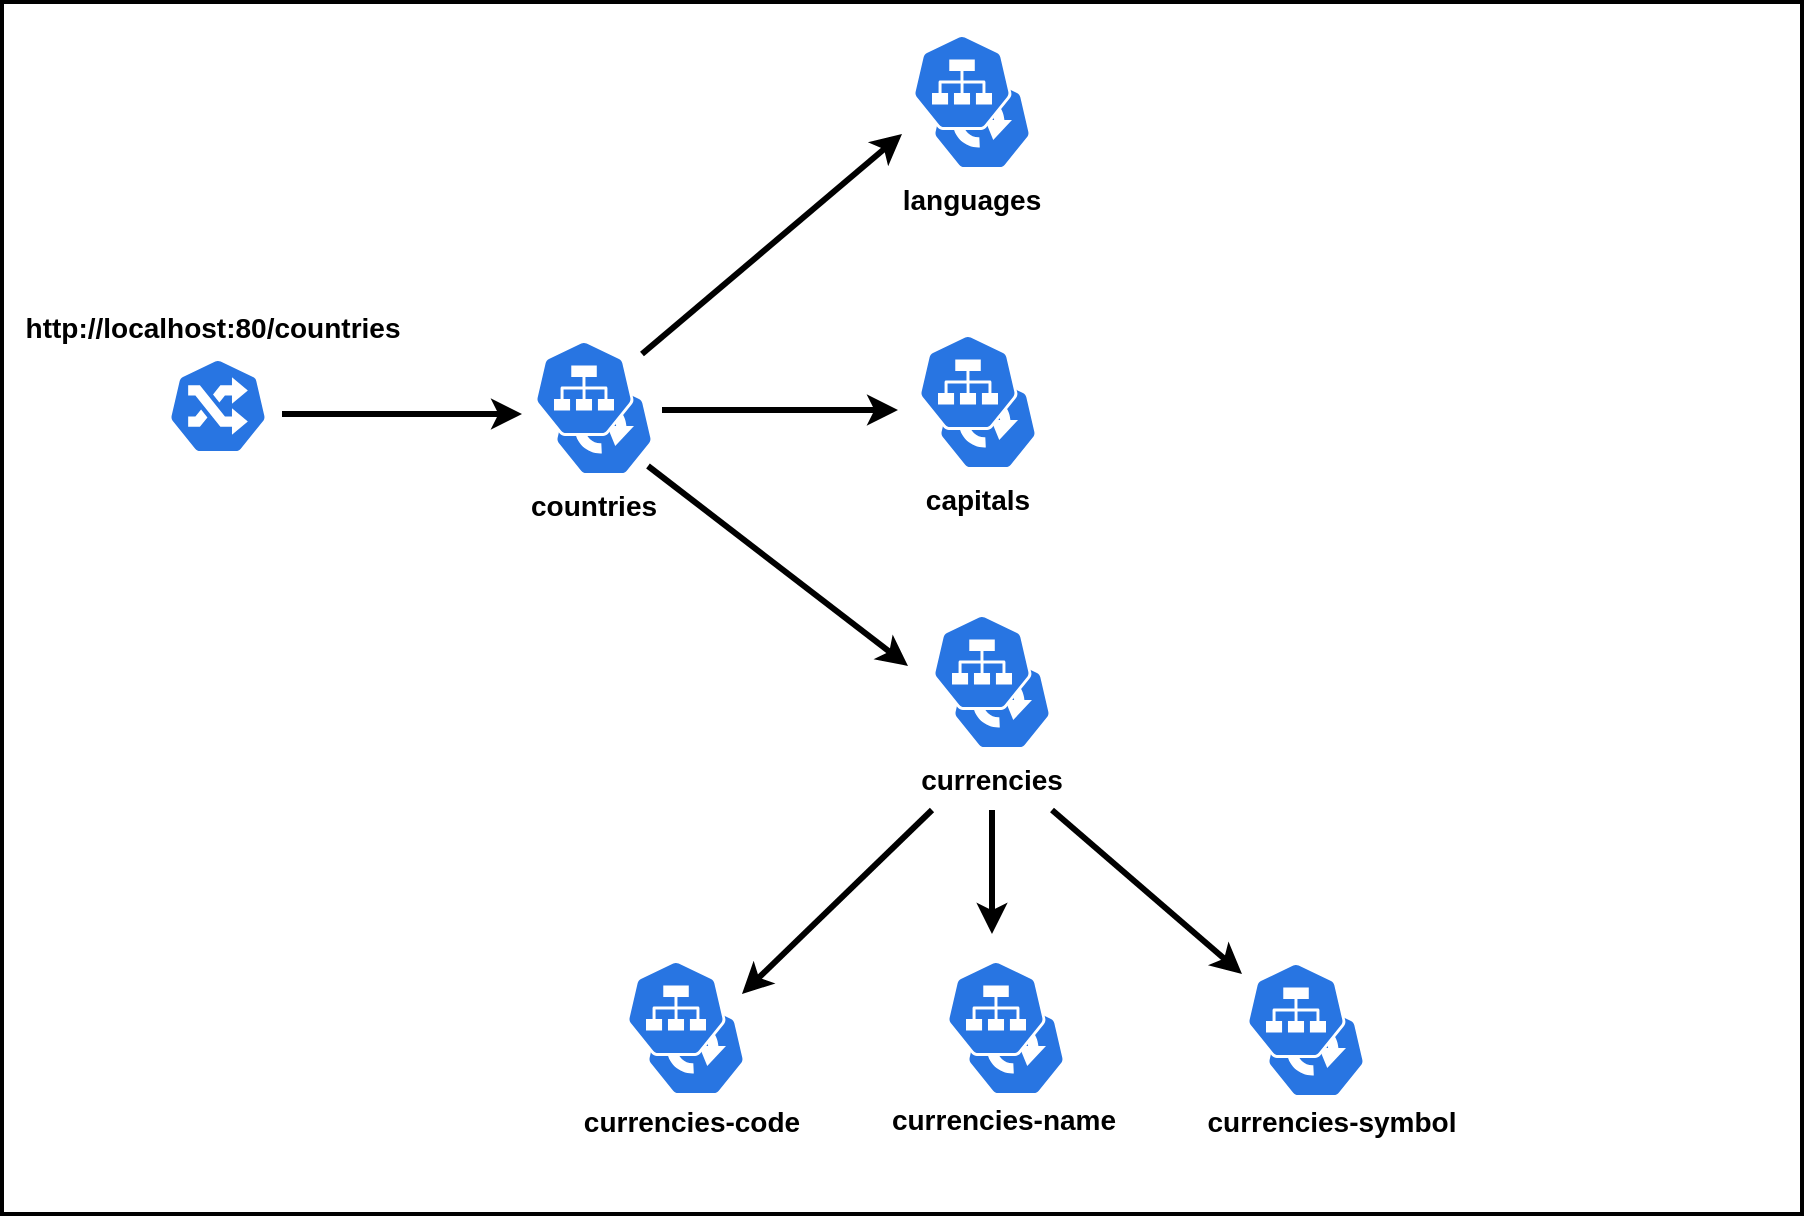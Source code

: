 <mxfile version="20.7.4" type="device"><diagram id="erA5z5Qy8g1M1Cbpg5ol" name="Page-1"><mxGraphModel dx="1831" dy="1272" grid="1" gridSize="10" guides="1" tooltips="1" connect="1" arrows="1" fold="1" page="1" pageScale="1" pageWidth="827" pageHeight="1169" math="0" shadow="0"><root><mxCell id="0"/><mxCell id="1" parent="0"/><mxCell id="UXNcPwsICG15KdRZEL2E-26" value="" style="rounded=0;whiteSpace=wrap;html=1;strokeWidth=2;fontStyle=1" parent="1" vertex="1"><mxGeometry x="-760" y="44" width="900" height="606" as="geometry"/></mxCell><mxCell id="fSo0j77OcVH3o-PAKyo7-1" value="" style="sketch=0;html=1;dashed=0;whitespace=wrap;fillColor=#2875E2;strokeColor=#ffffff;points=[[0.005,0.63,0],[0.1,0.2,0],[0.9,0.2,0],[0.5,0,0],[0.995,0.63,0],[0.72,0.99,0],[0.5,1,0],[0.28,0.99,0]];verticalLabelPosition=bottom;align=center;verticalAlign=top;shape=mxgraph.kubernetes.icon;prIcon=ing;strokeWidth=2;" vertex="1" parent="1"><mxGeometry x="-677" y="222" width="50" height="48" as="geometry"/></mxCell><mxCell id="fSo0j77OcVH3o-PAKyo7-2" value="" style="sketch=0;html=1;dashed=0;whitespace=wrap;fillColor=#2875E2;strokeColor=#ffffff;points=[[0.005,0.63,0],[0.1,0.2,0],[0.9,0.2,0],[0.5,0,0],[0.995,0.63,0],[0.72,0.99,0],[0.5,1,0],[0.28,0.99,0]];verticalLabelPosition=bottom;align=center;verticalAlign=top;shape=mxgraph.kubernetes.icon;prIcon=deploy" vertex="1" parent="1"><mxGeometry x="-484" y="233" width="50" height="48" as="geometry"/></mxCell><mxCell id="fSo0j77OcVH3o-PAKyo7-3" value="" style="sketch=0;html=1;dashed=0;whitespace=wrap;fillColor=#2875E2;strokeColor=#ffffff;points=[[0.005,0.63,0],[0.1,0.2,0],[0.9,0.2,0],[0.5,0,0],[0.995,0.63,0],[0.72,0.99,0],[0.5,1,0],[0.28,0.99,0]];verticalLabelPosition=bottom;align=center;verticalAlign=top;shape=mxgraph.kubernetes.icon;prIcon=svc" vertex="1" parent="1"><mxGeometry x="-494" y="213" width="50" height="48" as="geometry"/></mxCell><mxCell id="fSo0j77OcVH3o-PAKyo7-4" value="&lt;b&gt;&lt;font style=&quot;font-size: 14px;&quot;&gt;countries&lt;/font&gt;&lt;/b&gt;" style="text;html=1;strokeColor=none;fillColor=none;align=center;verticalAlign=middle;whiteSpace=wrap;rounded=0;" vertex="1" parent="1"><mxGeometry x="-494" y="281" width="60" height="30" as="geometry"/></mxCell><mxCell id="fSo0j77OcVH3o-PAKyo7-8" value="" style="sketch=0;html=1;dashed=0;whitespace=wrap;fillColor=#2875E2;strokeColor=#ffffff;points=[[0.005,0.63,0],[0.1,0.2,0],[0.9,0.2,0],[0.5,0,0],[0.995,0.63,0],[0.72,0.99,0],[0.5,1,0],[0.28,0.99,0]];verticalLabelPosition=bottom;align=center;verticalAlign=top;shape=mxgraph.kubernetes.icon;prIcon=deploy" vertex="1" parent="1"><mxGeometry x="-292" y="230" width="50" height="48" as="geometry"/></mxCell><mxCell id="fSo0j77OcVH3o-PAKyo7-9" value="" style="sketch=0;html=1;dashed=0;whitespace=wrap;fillColor=#2875E2;strokeColor=#ffffff;points=[[0.005,0.63,0],[0.1,0.2,0],[0.9,0.2,0],[0.5,0,0],[0.995,0.63,0],[0.72,0.99,0],[0.5,1,0],[0.28,0.99,0]];verticalLabelPosition=bottom;align=center;verticalAlign=top;shape=mxgraph.kubernetes.icon;prIcon=svc" vertex="1" parent="1"><mxGeometry x="-302" y="210" width="50" height="48" as="geometry"/></mxCell><mxCell id="fSo0j77OcVH3o-PAKyo7-10" value="&lt;b&gt;&lt;font style=&quot;font-size: 14px;&quot;&gt;capitals&lt;/font&gt;&lt;/b&gt;" style="text;html=1;strokeColor=none;fillColor=none;align=center;verticalAlign=middle;whiteSpace=wrap;rounded=0;" vertex="1" parent="1"><mxGeometry x="-302" y="278" width="60" height="30" as="geometry"/></mxCell><mxCell id="fSo0j77OcVH3o-PAKyo7-11" value="" style="sketch=0;html=1;dashed=0;whitespace=wrap;fillColor=#2875E2;strokeColor=#ffffff;points=[[0.005,0.63,0],[0.1,0.2,0],[0.9,0.2,0],[0.5,0,0],[0.995,0.63,0],[0.72,0.99,0],[0.5,1,0],[0.28,0.99,0]];verticalLabelPosition=bottom;align=center;verticalAlign=top;shape=mxgraph.kubernetes.icon;prIcon=deploy" vertex="1" parent="1"><mxGeometry x="-295" y="80" width="50" height="48" as="geometry"/></mxCell><mxCell id="fSo0j77OcVH3o-PAKyo7-12" value="" style="sketch=0;html=1;dashed=0;whitespace=wrap;fillColor=#2875E2;strokeColor=#ffffff;points=[[0.005,0.63,0],[0.1,0.2,0],[0.9,0.2,0],[0.5,0,0],[0.995,0.63,0],[0.72,0.99,0],[0.5,1,0],[0.28,0.99,0]];verticalLabelPosition=bottom;align=center;verticalAlign=top;shape=mxgraph.kubernetes.icon;prIcon=svc" vertex="1" parent="1"><mxGeometry x="-305" y="60" width="50" height="48" as="geometry"/></mxCell><mxCell id="fSo0j77OcVH3o-PAKyo7-13" value="&lt;b&gt;&lt;font style=&quot;font-size: 14px;&quot;&gt;languages&lt;/font&gt;&lt;/b&gt;" style="text;html=1;strokeColor=none;fillColor=none;align=center;verticalAlign=middle;whiteSpace=wrap;rounded=0;" vertex="1" parent="1"><mxGeometry x="-305" y="128" width="60" height="30" as="geometry"/></mxCell><mxCell id="fSo0j77OcVH3o-PAKyo7-14" value="" style="sketch=0;html=1;dashed=0;whitespace=wrap;fillColor=#2875E2;strokeColor=#ffffff;points=[[0.005,0.63,0],[0.1,0.2,0],[0.9,0.2,0],[0.5,0,0],[0.995,0.63,0],[0.72,0.99,0],[0.5,1,0],[0.28,0.99,0]];verticalLabelPosition=bottom;align=center;verticalAlign=top;shape=mxgraph.kubernetes.icon;prIcon=deploy" vertex="1" parent="1"><mxGeometry x="-285" y="370" width="50" height="48" as="geometry"/></mxCell><mxCell id="fSo0j77OcVH3o-PAKyo7-15" value="" style="sketch=0;html=1;dashed=0;whitespace=wrap;fillColor=#2875E2;strokeColor=#ffffff;points=[[0.005,0.63,0],[0.1,0.2,0],[0.9,0.2,0],[0.5,0,0],[0.995,0.63,0],[0.72,0.99,0],[0.5,1,0],[0.28,0.99,0]];verticalLabelPosition=bottom;align=center;verticalAlign=top;shape=mxgraph.kubernetes.icon;prIcon=svc" vertex="1" parent="1"><mxGeometry x="-295" y="350" width="50" height="48" as="geometry"/></mxCell><mxCell id="fSo0j77OcVH3o-PAKyo7-16" value="&lt;b&gt;&lt;font style=&quot;font-size: 14px;&quot;&gt;currencies&lt;/font&gt;&lt;/b&gt;" style="text;html=1;strokeColor=none;fillColor=none;align=center;verticalAlign=middle;whiteSpace=wrap;rounded=0;" vertex="1" parent="1"><mxGeometry x="-295" y="418" width="60" height="30" as="geometry"/></mxCell><mxCell id="fSo0j77OcVH3o-PAKyo7-18" value="" style="sketch=0;html=1;dashed=0;whitespace=wrap;fillColor=#2875E2;strokeColor=#ffffff;points=[[0.005,0.63,0],[0.1,0.2,0],[0.9,0.2,0],[0.5,0,0],[0.995,0.63,0],[0.72,0.99,0],[0.5,1,0],[0.28,0.99,0]];verticalLabelPosition=bottom;align=center;verticalAlign=top;shape=mxgraph.kubernetes.icon;prIcon=deploy" vertex="1" parent="1"><mxGeometry x="-128" y="544" width="50" height="48" as="geometry"/></mxCell><mxCell id="fSo0j77OcVH3o-PAKyo7-19" value="" style="sketch=0;html=1;dashed=0;whitespace=wrap;fillColor=#2875E2;strokeColor=#ffffff;points=[[0.005,0.63,0],[0.1,0.2,0],[0.9,0.2,0],[0.5,0,0],[0.995,0.63,0],[0.72,0.99,0],[0.5,1,0],[0.28,0.99,0]];verticalLabelPosition=bottom;align=center;verticalAlign=top;shape=mxgraph.kubernetes.icon;prIcon=svc" vertex="1" parent="1"><mxGeometry x="-138" y="524" width="50" height="48" as="geometry"/></mxCell><mxCell id="fSo0j77OcVH3o-PAKyo7-20" value="&lt;b&gt;&lt;font style=&quot;font-size: 14px;&quot;&gt;currencies-symbol&lt;/font&gt;&lt;/b&gt;" style="text;html=1;strokeColor=none;fillColor=none;align=center;verticalAlign=middle;whiteSpace=wrap;rounded=0;" vertex="1" parent="1"><mxGeometry x="-170" y="589" width="150" height="30" as="geometry"/></mxCell><mxCell id="fSo0j77OcVH3o-PAKyo7-21" value="" style="sketch=0;html=1;dashed=0;whitespace=wrap;fillColor=#2875E2;strokeColor=#ffffff;points=[[0.005,0.63,0],[0.1,0.2,0],[0.9,0.2,0],[0.5,0,0],[0.995,0.63,0],[0.72,0.99,0],[0.5,1,0],[0.28,0.99,0]];verticalLabelPosition=bottom;align=center;verticalAlign=top;shape=mxgraph.kubernetes.icon;prIcon=deploy" vertex="1" parent="1"><mxGeometry x="-438" y="543" width="50" height="48" as="geometry"/></mxCell><mxCell id="fSo0j77OcVH3o-PAKyo7-22" value="" style="sketch=0;html=1;dashed=0;whitespace=wrap;fillColor=#2875E2;strokeColor=#ffffff;points=[[0.005,0.63,0],[0.1,0.2,0],[0.9,0.2,0],[0.5,0,0],[0.995,0.63,0],[0.72,0.99,0],[0.5,1,0],[0.28,0.99,0]];verticalLabelPosition=bottom;align=center;verticalAlign=top;shape=mxgraph.kubernetes.icon;prIcon=svc" vertex="1" parent="1"><mxGeometry x="-448" y="523" width="50" height="48" as="geometry"/></mxCell><mxCell id="fSo0j77OcVH3o-PAKyo7-23" value="&lt;b&gt;&lt;font style=&quot;font-size: 14px;&quot;&gt;currencies-code&lt;/font&gt;&lt;/b&gt;" style="text;html=1;strokeColor=none;fillColor=none;align=center;verticalAlign=middle;whiteSpace=wrap;rounded=0;" vertex="1" parent="1"><mxGeometry x="-485" y="589" width="140" height="30" as="geometry"/></mxCell><mxCell id="fSo0j77OcVH3o-PAKyo7-24" value="" style="sketch=0;html=1;dashed=0;whitespace=wrap;fillColor=#2875E2;strokeColor=#ffffff;points=[[0.005,0.63,0],[0.1,0.2,0],[0.9,0.2,0],[0.5,0,0],[0.995,0.63,0],[0.72,0.99,0],[0.5,1,0],[0.28,0.99,0]];verticalLabelPosition=bottom;align=center;verticalAlign=top;shape=mxgraph.kubernetes.icon;prIcon=deploy" vertex="1" parent="1"><mxGeometry x="-278" y="543" width="50" height="48" as="geometry"/></mxCell><mxCell id="fSo0j77OcVH3o-PAKyo7-25" value="" style="sketch=0;html=1;dashed=0;whitespace=wrap;fillColor=#2875E2;strokeColor=#ffffff;points=[[0.005,0.63,0],[0.1,0.2,0],[0.9,0.2,0],[0.5,0,0],[0.995,0.63,0],[0.72,0.99,0],[0.5,1,0],[0.28,0.99,0]];verticalLabelPosition=bottom;align=center;verticalAlign=top;shape=mxgraph.kubernetes.icon;prIcon=svc" vertex="1" parent="1"><mxGeometry x="-288" y="523" width="50" height="48" as="geometry"/></mxCell><mxCell id="fSo0j77OcVH3o-PAKyo7-26" value="&lt;b&gt;&lt;font style=&quot;font-size: 14px;&quot;&gt;currencies-name&lt;/font&gt;&lt;/b&gt;" style="text;html=1;strokeColor=none;fillColor=none;align=center;verticalAlign=middle;whiteSpace=wrap;rounded=0;" vertex="1" parent="1"><mxGeometry x="-324" y="588" width="130" height="30" as="geometry"/></mxCell><mxCell id="fSo0j77OcVH3o-PAKyo7-32" value="" style="endArrow=classic;html=1;rounded=0;fontSize=14;strokeWidth=3;" edge="1" parent="1"><mxGeometry width="50" height="50" relative="1" as="geometry"><mxPoint x="-620" y="250" as="sourcePoint"/><mxPoint x="-500" y="250" as="targetPoint"/></mxGeometry></mxCell><mxCell id="fSo0j77OcVH3o-PAKyo7-33" value="" style="endArrow=classic;html=1;rounded=0;fontSize=14;strokeWidth=3;" edge="1" parent="1"><mxGeometry width="50" height="50" relative="1" as="geometry"><mxPoint x="-440" y="220" as="sourcePoint"/><mxPoint x="-310" y="110" as="targetPoint"/></mxGeometry></mxCell><mxCell id="fSo0j77OcVH3o-PAKyo7-34" value="" style="endArrow=classic;html=1;rounded=0;fontSize=14;strokeWidth=3;" edge="1" parent="1"><mxGeometry width="50" height="50" relative="1" as="geometry"><mxPoint x="-430" y="248" as="sourcePoint"/><mxPoint x="-312" y="248" as="targetPoint"/></mxGeometry></mxCell><mxCell id="fSo0j77OcVH3o-PAKyo7-35" value="" style="endArrow=classic;html=1;rounded=0;fontSize=14;strokeWidth=3;" edge="1" parent="1"><mxGeometry width="50" height="50" relative="1" as="geometry"><mxPoint x="-437" y="276" as="sourcePoint"/><mxPoint x="-307" y="376" as="targetPoint"/></mxGeometry></mxCell><mxCell id="fSo0j77OcVH3o-PAKyo7-36" value="" style="endArrow=classic;html=1;rounded=0;fontSize=14;strokeWidth=3;exitX=0;exitY=1;exitDx=0;exitDy=0;" edge="1" parent="1" source="fSo0j77OcVH3o-PAKyo7-16"><mxGeometry width="50" height="50" relative="1" as="geometry"><mxPoint x="-427" y="286" as="sourcePoint"/><mxPoint x="-390" y="540" as="targetPoint"/></mxGeometry></mxCell><mxCell id="fSo0j77OcVH3o-PAKyo7-37" value="" style="endArrow=classic;html=1;rounded=0;fontSize=14;strokeWidth=3;exitX=0.5;exitY=1;exitDx=0;exitDy=0;" edge="1" parent="1" source="fSo0j77OcVH3o-PAKyo7-16"><mxGeometry width="50" height="50" relative="1" as="geometry"><mxPoint x="-285" y="458" as="sourcePoint"/><mxPoint x="-265" y="510" as="targetPoint"/></mxGeometry></mxCell><mxCell id="fSo0j77OcVH3o-PAKyo7-38" value="" style="endArrow=classic;html=1;rounded=0;fontSize=14;strokeWidth=3;exitX=1;exitY=1;exitDx=0;exitDy=0;" edge="1" parent="1" source="fSo0j77OcVH3o-PAKyo7-16"><mxGeometry width="50" height="50" relative="1" as="geometry"><mxPoint x="-285" y="458" as="sourcePoint"/><mxPoint x="-140" y="530" as="targetPoint"/></mxGeometry></mxCell><mxCell id="fSo0j77OcVH3o-PAKyo7-39" value="http://localhost:80/countries" style="text;html=1;align=center;verticalAlign=middle;resizable=0;points=[];autosize=1;strokeColor=none;fillColor=none;fontSize=14;fontStyle=1" vertex="1" parent="1"><mxGeometry x="-760" y="192" width="210" height="30" as="geometry"/></mxCell></root></mxGraphModel></diagram></mxfile>